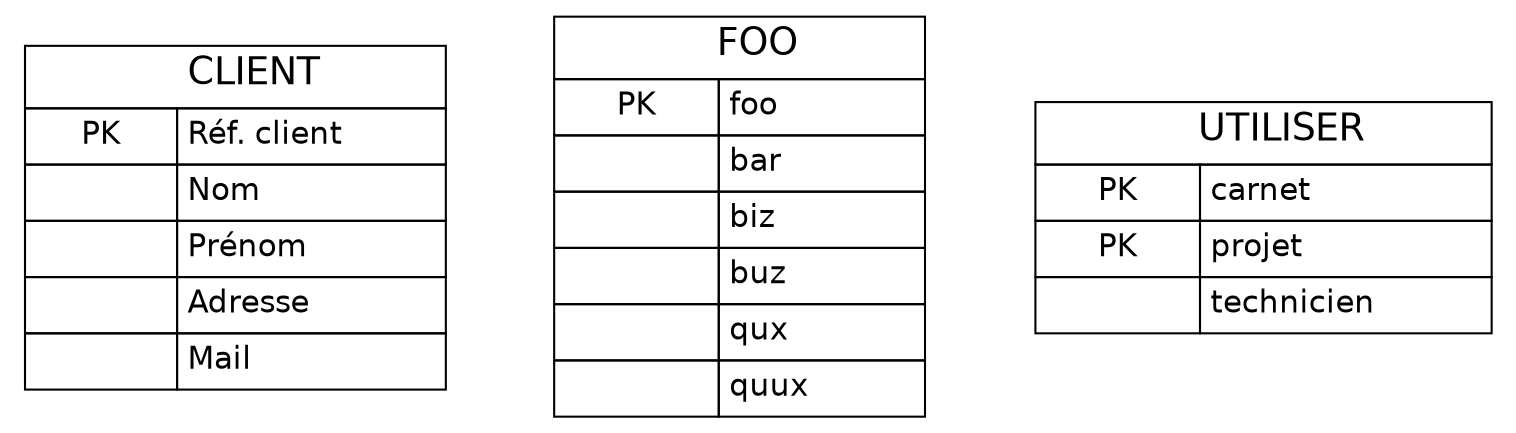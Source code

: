 // Generated by Mocodo 4.0.2

digraph{
  layout=dot
  bgcolor="#FFFFFF"
  nodesep=0.5

  // Nodes
  node [
      shape=none
      fontcolor="#000000"
      fontsize=15
      fontname="Helvetica"
]
  node [
      shape=none
      fontcolor="#000000"
      fontsize=15
      fontname="Helvetica"
]
  1 [label=<<table
        border="0"
        cellborder="1"
        cellspacing="0"
        bgcolor="#FFFFFF"
        color="#000000"
        cellpadding="4"
    >
        <tr>
            <td bgcolor="#FFFFFF" colspan="2">
                <font
                    color="#000000"
                    point-size="18"
                >CLIENT</font>
            </td>
        </tr>
        <tr><td>PK</td><td align="left">Réf. client</td></tr>
        <tr><td> </td><td align="left">Nom</td></tr>
        <tr><td> </td><td align="left">Prénom</td></tr>
        <tr><td> </td><td align="left">Adresse</td></tr>
        <tr><td> </td><td align="left">Mail</td></tr>
    </table>
>]
  2 [label=<<table
        border="0"
        cellborder="1"
        cellspacing="0"
        bgcolor="#FFFFFF"
        color="#000000"
        cellpadding="4"
    >
        <tr>
            <td bgcolor="#FFFFFF" colspan="2">
                <font
                    color="#000000"
                    point-size="18"
                >FOO</font>
            </td>
        </tr>
        <tr><td>PK</td><td align="left">foo</td></tr>
        <tr><td> </td><td align="left">bar</td></tr>
        <tr><td> </td><td align="left">biz</td></tr>
        <tr><td> </td><td align="left">buz</td></tr>
        <tr><td> </td><td align="left">qux</td></tr>
        <tr><td> </td><td align="left">quux</td></tr>
    </table>
>]
  3 [label=<<table
        border="0"
        cellborder="1"
        cellspacing="0"
        bgcolor="#FFFFFF"
        color="#000000"
        cellpadding="4"
    >
        <tr>
            <td bgcolor="#FFFFFF" colspan="2">
                <font
                    color="#000000"
                    point-size="18"
                >UTILISER</font>
            </td>
        </tr>
        <tr><td>PK</td><td align="left">carnet</td></tr>
        <tr><td>PK</td><td align="left">projet</td></tr>
        <tr><td> </td><td align="left">technicien</td></tr>
    </table>
>]

  // Edges
  edge [
    penwidth=1
    color="#000000"
    fontcolor="#000000"
    fontname="Futura"
    fontsize=11
    dir=both
  ]
}